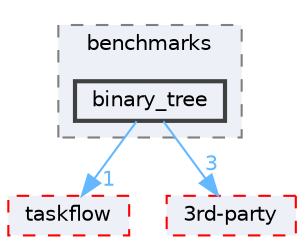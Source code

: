 digraph "external/taskflow/benchmarks/binary_tree"
{
 // LATEX_PDF_SIZE
  bgcolor="transparent";
  edge [fontname=Helvetica,fontsize=10,labelfontname=Helvetica,labelfontsize=10];
  node [fontname=Helvetica,fontsize=10,shape=box,height=0.2,width=0.4];
  compound=true
  subgraph clusterdir_4bffbfcfd2f11ad91688b45922c5a4ae {
    graph [ bgcolor="#edf0f7", pencolor="grey50", label="benchmarks", fontname=Helvetica,fontsize=10 style="filled,dashed", URL="dir_4bffbfcfd2f11ad91688b45922c5a4ae.html",tooltip=""]
  dir_b8b900fec615e76d0c9031bd0cecfdd1 [label="binary_tree", fillcolor="#edf0f7", color="grey25", style="filled,bold", URL="dir_b8b900fec615e76d0c9031bd0cecfdd1.html",tooltip=""];
  }
  dir_335c31d98076110d53a13c1a0e3daa75 [label="taskflow", fillcolor="#edf0f7", color="red", style="filled,dashed", URL="dir_335c31d98076110d53a13c1a0e3daa75.html",tooltip=""];
  dir_8a551ad5ddcada96b3faa8407baf5b5b [label="3rd-party", fillcolor="#edf0f7", color="red", style="filled,dashed", URL="dir_8a551ad5ddcada96b3faa8407baf5b5b.html",tooltip=""];
  dir_b8b900fec615e76d0c9031bd0cecfdd1->dir_335c31d98076110d53a13c1a0e3daa75 [headlabel="1", labeldistance=1.5 headhref="dir_000077_000820.html" href="dir_000077_000820.html" color="steelblue1" fontcolor="steelblue1"];
  dir_b8b900fec615e76d0c9031bd0cecfdd1->dir_8a551ad5ddcada96b3faa8407baf5b5b [headlabel="3", labeldistance=1.5 headhref="dir_000077_000012.html" href="dir_000077_000012.html" color="steelblue1" fontcolor="steelblue1"];
}
